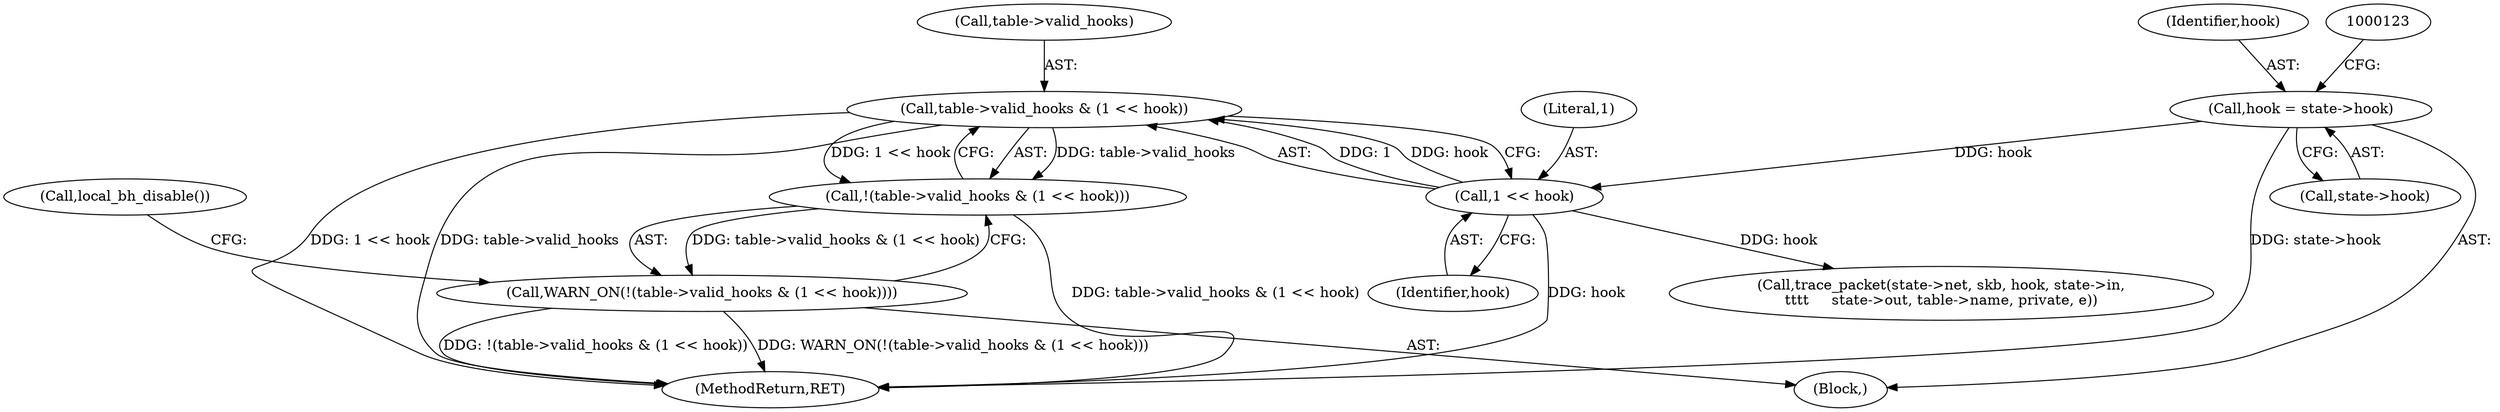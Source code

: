 digraph "0_linux_57ebd808a97d7c5b1e1afb937c2db22beba3c1f8_0@pointer" {
"1000198" [label="(Call,table->valid_hooks & (1 << hook))"];
"1000202" [label="(Call,1 << hook)"];
"1000116" [label="(Call,hook = state->hook)"];
"1000197" [label="(Call,!(table->valid_hooks & (1 << hook)))"];
"1000196" [label="(Call,WARN_ON(!(table->valid_hooks & (1 << hook))))"];
"1000197" [label="(Call,!(table->valid_hooks & (1 << hook)))"];
"1000118" [label="(Call,state->hook)"];
"1000204" [label="(Identifier,hook)"];
"1000199" [label="(Call,table->valid_hooks)"];
"1000114" [label="(Block,)"];
"1000196" [label="(Call,WARN_ON(!(table->valid_hooks & (1 << hook))))"];
"1000339" [label="(Call,trace_packet(state->net, skb, hook, state->in,\n\t\t\t\t     state->out, table->name, private, e))"];
"1000205" [label="(Call,local_bh_disable())"];
"1000198" [label="(Call,table->valid_hooks & (1 << hook))"];
"1000519" [label="(MethodReturn,RET)"];
"1000116" [label="(Call,hook = state->hook)"];
"1000117" [label="(Identifier,hook)"];
"1000202" [label="(Call,1 << hook)"];
"1000203" [label="(Literal,1)"];
"1000198" -> "1000197"  [label="AST: "];
"1000198" -> "1000202"  [label="CFG: "];
"1000199" -> "1000198"  [label="AST: "];
"1000202" -> "1000198"  [label="AST: "];
"1000197" -> "1000198"  [label="CFG: "];
"1000198" -> "1000519"  [label="DDG: table->valid_hooks"];
"1000198" -> "1000519"  [label="DDG: 1 << hook"];
"1000198" -> "1000197"  [label="DDG: table->valid_hooks"];
"1000198" -> "1000197"  [label="DDG: 1 << hook"];
"1000202" -> "1000198"  [label="DDG: 1"];
"1000202" -> "1000198"  [label="DDG: hook"];
"1000202" -> "1000204"  [label="CFG: "];
"1000203" -> "1000202"  [label="AST: "];
"1000204" -> "1000202"  [label="AST: "];
"1000202" -> "1000519"  [label="DDG: hook"];
"1000116" -> "1000202"  [label="DDG: hook"];
"1000202" -> "1000339"  [label="DDG: hook"];
"1000116" -> "1000114"  [label="AST: "];
"1000116" -> "1000118"  [label="CFG: "];
"1000117" -> "1000116"  [label="AST: "];
"1000118" -> "1000116"  [label="AST: "];
"1000123" -> "1000116"  [label="CFG: "];
"1000116" -> "1000519"  [label="DDG: state->hook"];
"1000197" -> "1000196"  [label="AST: "];
"1000196" -> "1000197"  [label="CFG: "];
"1000197" -> "1000519"  [label="DDG: table->valid_hooks & (1 << hook)"];
"1000197" -> "1000196"  [label="DDG: table->valid_hooks & (1 << hook)"];
"1000196" -> "1000114"  [label="AST: "];
"1000205" -> "1000196"  [label="CFG: "];
"1000196" -> "1000519"  [label="DDG: !(table->valid_hooks & (1 << hook))"];
"1000196" -> "1000519"  [label="DDG: WARN_ON(!(table->valid_hooks & (1 << hook)))"];
}
